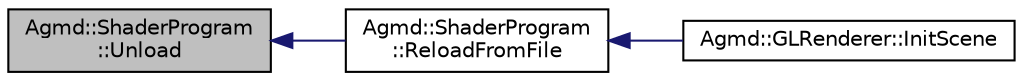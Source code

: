 digraph "Agmd::ShaderProgram::Unload"
{
  edge [fontname="Helvetica",fontsize="10",labelfontname="Helvetica",labelfontsize="10"];
  node [fontname="Helvetica",fontsize="10",shape=record];
  rankdir="LR";
  Node1 [label="Agmd::ShaderProgram\l::Unload",height=0.2,width=0.4,color="black", fillcolor="grey75", style="filled" fontcolor="black"];
  Node1 -> Node2 [dir="back",color="midnightblue",fontsize="10",style="solid",fontname="Helvetica"];
  Node2 [label="Agmd::ShaderProgram\l::ReloadFromFile",height=0.2,width=0.4,color="black", fillcolor="white", style="filled",URL="$class_agmd_1_1_shader_program.html#af96c1ac7447140051a586e7d5884c01c"];
  Node2 -> Node3 [dir="back",color="midnightblue",fontsize="10",style="solid",fontname="Helvetica"];
  Node3 [label="Agmd::GLRenderer::InitScene",height=0.2,width=0.4,color="black", fillcolor="white", style="filled",URL="$class_agmd_1_1_g_l_renderer.html#a6dfbf80656c930b42bb611216bbe9504"];
}
